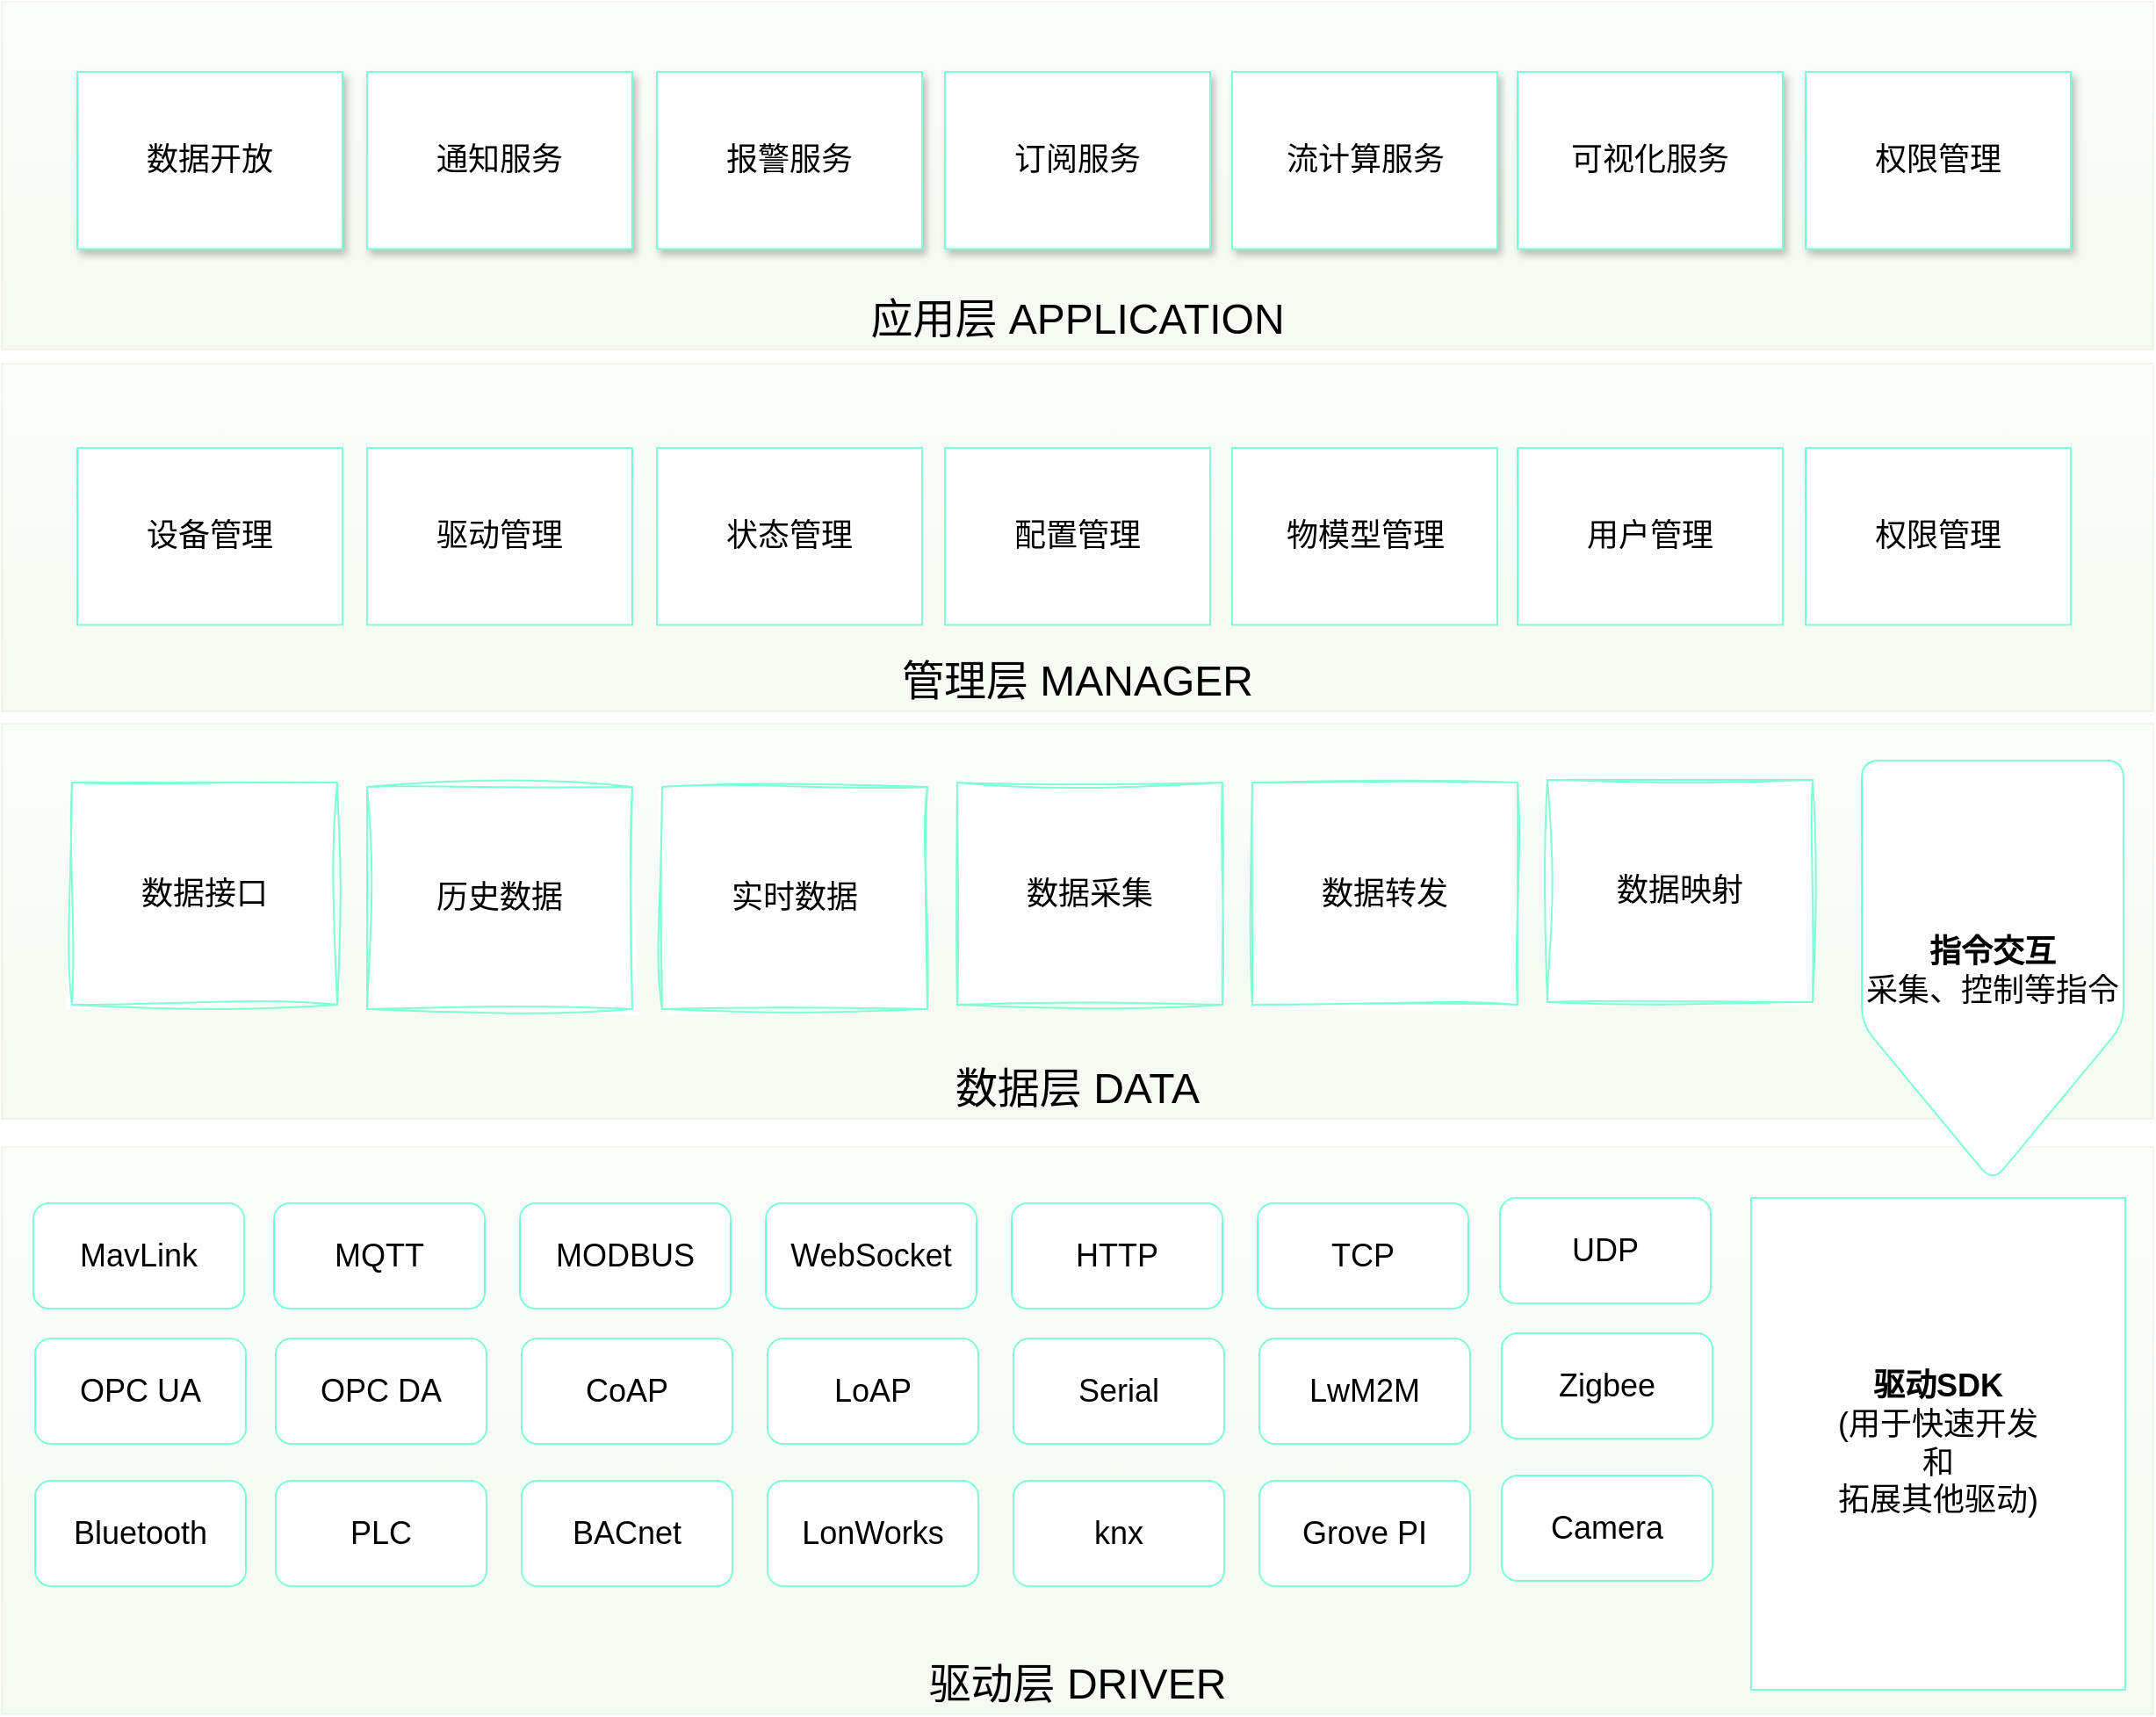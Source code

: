 <mxfile version="21.6.1" type="github">
  <diagram name="第 1 页" id="Qw-37vcta7j3B3pplBVY">
    <mxGraphModel dx="2038" dy="886" grid="0" gridSize="10" guides="1" tooltips="1" connect="1" arrows="1" fold="1" page="0" pageScale="1" pageWidth="827" pageHeight="1169" math="0" shadow="0">
      <root>
        <mxCell id="0" />
        <mxCell id="1" parent="0" />
        <mxCell id="chnZoaWAUNlyMJ2FrWk6-1" value="驱动层 DRIVER" style="rounded=0;whiteSpace=wrap;html=1;strokeColor=#82b366;verticalAlign=bottom;fontSize=24;fillColor=#d5e8d4;gradientColor=#97d077;opacity=10;" vertex="1" parent="1">
          <mxGeometry x="-169" y="867" width="1225" height="323" as="geometry" />
        </mxCell>
        <mxCell id="chnZoaWAUNlyMJ2FrWk6-2" value="MavLink" style="rounded=1;whiteSpace=wrap;html=1;fontSize=18;strokeColor=#7fffd4;" vertex="1" parent="1">
          <mxGeometry x="-151" y="899" width="120" height="60" as="geometry" />
        </mxCell>
        <mxCell id="chnZoaWAUNlyMJ2FrWk6-3" value="MQTT" style="rounded=1;whiteSpace=wrap;html=1;fontSize=18;strokeColor=#7fffd4;" vertex="1" parent="1">
          <mxGeometry x="-14" y="899" width="120" height="60" as="geometry" />
        </mxCell>
        <mxCell id="chnZoaWAUNlyMJ2FrWk6-4" value="MODBUS" style="rounded=1;whiteSpace=wrap;html=1;fontSize=18;strokeColor=#7fffd4;" vertex="1" parent="1">
          <mxGeometry x="126" y="899" width="120" height="60" as="geometry" />
        </mxCell>
        <mxCell id="chnZoaWAUNlyMJ2FrWk6-5" value="WebSocket" style="rounded=1;whiteSpace=wrap;html=1;fontSize=18;strokeColor=#7fffd4;" vertex="1" parent="1">
          <mxGeometry x="266" y="899" width="120" height="60" as="geometry" />
        </mxCell>
        <mxCell id="chnZoaWAUNlyMJ2FrWk6-6" value="HTTP" style="rounded=1;whiteSpace=wrap;html=1;fontSize=18;strokeColor=#7fffd4;" vertex="1" parent="1">
          <mxGeometry x="406" y="899" width="120" height="60" as="geometry" />
        </mxCell>
        <mxCell id="chnZoaWAUNlyMJ2FrWk6-7" value="TCP" style="rounded=1;whiteSpace=wrap;html=1;fontSize=18;strokeColor=#7fffd4;" vertex="1" parent="1">
          <mxGeometry x="546" y="899" width="120" height="60" as="geometry" />
        </mxCell>
        <mxCell id="chnZoaWAUNlyMJ2FrWk6-8" value="UDP" style="rounded=1;whiteSpace=wrap;html=1;fontSize=18;strokeColor=#7fffd4;" vertex="1" parent="1">
          <mxGeometry x="684" y="896" width="120" height="60" as="geometry" />
        </mxCell>
        <mxCell id="chnZoaWAUNlyMJ2FrWk6-9" value="&lt;b&gt;驱动SDK&lt;br&gt;&lt;/b&gt;(用于快速开发&lt;br&gt;和&lt;br&gt;拓展其他驱动)" style="rounded=0;whiteSpace=wrap;html=1;fontSize=18;strokeColor=#7fffd4;" vertex="1" parent="1">
          <mxGeometry x="827" y="896" width="213" height="280" as="geometry" />
        </mxCell>
        <mxCell id="chnZoaWAUNlyMJ2FrWk6-10" value="OPC UA" style="rounded=1;whiteSpace=wrap;html=1;fontSize=18;strokeColor=#7fffd4;" vertex="1" parent="1">
          <mxGeometry x="-150" y="976" width="120" height="60" as="geometry" />
        </mxCell>
        <mxCell id="chnZoaWAUNlyMJ2FrWk6-11" value="OPC DA" style="rounded=1;whiteSpace=wrap;html=1;fontSize=18;strokeColor=#7fffd4;" vertex="1" parent="1">
          <mxGeometry x="-13" y="976" width="120" height="60" as="geometry" />
        </mxCell>
        <mxCell id="chnZoaWAUNlyMJ2FrWk6-12" value="CoAP" style="rounded=1;whiteSpace=wrap;html=1;fontSize=18;strokeColor=#7fffd4;" vertex="1" parent="1">
          <mxGeometry x="127" y="976" width="120" height="60" as="geometry" />
        </mxCell>
        <mxCell id="chnZoaWAUNlyMJ2FrWk6-13" value="LoAP" style="rounded=1;whiteSpace=wrap;html=1;fontSize=18;strokeColor=#7fffd4;" vertex="1" parent="1">
          <mxGeometry x="267" y="976" width="120" height="60" as="geometry" />
        </mxCell>
        <mxCell id="chnZoaWAUNlyMJ2FrWk6-14" value="Serial" style="rounded=1;whiteSpace=wrap;html=1;fontSize=18;strokeColor=#7fffd4;" vertex="1" parent="1">
          <mxGeometry x="407" y="976" width="120" height="60" as="geometry" />
        </mxCell>
        <mxCell id="chnZoaWAUNlyMJ2FrWk6-15" value="LwM2M" style="rounded=1;whiteSpace=wrap;html=1;fontSize=18;strokeColor=#7fffd4;" vertex="1" parent="1">
          <mxGeometry x="547" y="976" width="120" height="60" as="geometry" />
        </mxCell>
        <mxCell id="chnZoaWAUNlyMJ2FrWk6-16" value="Zigbee" style="rounded=1;whiteSpace=wrap;html=1;fontSize=18;strokeColor=#7fffd4;" vertex="1" parent="1">
          <mxGeometry x="685" y="973" width="120" height="60" as="geometry" />
        </mxCell>
        <mxCell id="chnZoaWAUNlyMJ2FrWk6-17" value="Bluetooth" style="rounded=1;whiteSpace=wrap;html=1;fontSize=18;strokeColor=#7fffd4;" vertex="1" parent="1">
          <mxGeometry x="-150" y="1057" width="120" height="60" as="geometry" />
        </mxCell>
        <mxCell id="chnZoaWAUNlyMJ2FrWk6-18" value="PLC" style="rounded=1;whiteSpace=wrap;html=1;fontSize=18;strokeColor=#7fffd4;" vertex="1" parent="1">
          <mxGeometry x="-13" y="1057" width="120" height="60" as="geometry" />
        </mxCell>
        <mxCell id="chnZoaWAUNlyMJ2FrWk6-19" value="BACnet" style="rounded=1;whiteSpace=wrap;html=1;fontSize=18;strokeColor=#7fffd4;" vertex="1" parent="1">
          <mxGeometry x="127" y="1057" width="120" height="60" as="geometry" />
        </mxCell>
        <mxCell id="chnZoaWAUNlyMJ2FrWk6-20" value="LonWorks" style="rounded=1;whiteSpace=wrap;html=1;fontSize=18;strokeColor=#7fffd4;" vertex="1" parent="1">
          <mxGeometry x="267" y="1057" width="120" height="60" as="geometry" />
        </mxCell>
        <mxCell id="chnZoaWAUNlyMJ2FrWk6-21" value="knx" style="rounded=1;whiteSpace=wrap;html=1;fontSize=18;strokeColor=#7fffd4;" vertex="1" parent="1">
          <mxGeometry x="407" y="1057" width="120" height="60" as="geometry" />
        </mxCell>
        <mxCell id="chnZoaWAUNlyMJ2FrWk6-22" value="Grove PI" style="rounded=1;whiteSpace=wrap;html=1;fontSize=18;strokeColor=#7fffd4;" vertex="1" parent="1">
          <mxGeometry x="547" y="1057" width="120" height="60" as="geometry" />
        </mxCell>
        <mxCell id="chnZoaWAUNlyMJ2FrWk6-23" value="Camera" style="rounded=1;whiteSpace=wrap;html=1;fontSize=18;strokeColor=#7fffd4;" vertex="1" parent="1">
          <mxGeometry x="685" y="1054" width="120" height="60" as="geometry" />
        </mxCell>
        <mxCell id="chnZoaWAUNlyMJ2FrWk6-24" value="数据层 DATA" style="rounded=0;whiteSpace=wrap;html=1;strokeColor=#82b366;verticalAlign=bottom;fontSize=24;fillColor=#d5e8d4;gradientColor=#97d077;opacity=10;" vertex="1" parent="1">
          <mxGeometry x="-169" y="626" width="1225" height="225" as="geometry" />
        </mxCell>
        <mxCell id="chnZoaWAUNlyMJ2FrWk6-25" value="数据接口" style="rounded=0;whiteSpace=wrap;html=1;fontSize=18;strokeColor=#7fffd4;sketch=1;curveFitting=1;jiggle=2;" vertex="1" parent="1">
          <mxGeometry x="-129" y="659.5" width="151" height="126.5" as="geometry" />
        </mxCell>
        <mxCell id="chnZoaWAUNlyMJ2FrWk6-26" value="历史数据" style="rounded=0;whiteSpace=wrap;html=1;fontSize=18;strokeColor=#7fffd4;sketch=1;curveFitting=1;jiggle=2;" vertex="1" parent="1">
          <mxGeometry x="39" y="662" width="151" height="126.5" as="geometry" />
        </mxCell>
        <mxCell id="chnZoaWAUNlyMJ2FrWk6-27" value="实时数据" style="rounded=0;whiteSpace=wrap;html=1;fontSize=18;strokeColor=#7fffd4;sketch=1;curveFitting=1;jiggle=2;" vertex="1" parent="1">
          <mxGeometry x="207" y="662" width="151" height="126.5" as="geometry" />
        </mxCell>
        <mxCell id="chnZoaWAUNlyMJ2FrWk6-28" value="数据采集" style="rounded=0;whiteSpace=wrap;html=1;fontSize=18;strokeColor=#7fffd4;sketch=1;curveFitting=1;jiggle=2;" vertex="1" parent="1">
          <mxGeometry x="375" y="659.5" width="151" height="126.5" as="geometry" />
        </mxCell>
        <mxCell id="chnZoaWAUNlyMJ2FrWk6-29" value="数据转发" style="rounded=0;whiteSpace=wrap;html=1;fontSize=18;strokeColor=#7fffd4;sketch=1;curveFitting=1;jiggle=2;" vertex="1" parent="1">
          <mxGeometry x="543" y="659.5" width="151" height="126.5" as="geometry" />
        </mxCell>
        <mxCell id="chnZoaWAUNlyMJ2FrWk6-30" value="数据映射" style="rounded=0;whiteSpace=wrap;html=1;fontSize=18;strokeColor=#7fffd4;sketch=1;curveFitting=1;jiggle=2;" vertex="1" parent="1">
          <mxGeometry x="711" y="658" width="151" height="126.5" as="geometry" />
        </mxCell>
        <mxCell id="chnZoaWAUNlyMJ2FrWk6-31" value="&lt;b&gt;指令交互&lt;/b&gt;&lt;br&gt;采集、控制等指令" style="shape=offPageConnector;whiteSpace=wrap;html=1;fontSize=18;strokeColor=#7fffd4;rounded=1;" vertex="1" parent="1">
          <mxGeometry x="890" y="647" width="149" height="240" as="geometry" />
        </mxCell>
        <mxCell id="chnZoaWAUNlyMJ2FrWk6-32" value="管理层 MANAGER" style="rounded=0;whiteSpace=wrap;html=1;strokeColor=#82b366;verticalAlign=bottom;fontSize=24;fillColor=#d5e8d4;gradientColor=#97d077;opacity=10;" vertex="1" parent="1">
          <mxGeometry x="-169" y="421" width="1225" height="198" as="geometry" />
        </mxCell>
        <mxCell id="chnZoaWAUNlyMJ2FrWk6-33" value="设备管理" style="rounded=0;whiteSpace=wrap;html=1;fontSize=18;strokeColor=#7fffd4;shadow=0;glass=0;" vertex="1" parent="1">
          <mxGeometry x="-126" y="469" width="151" height="100.75" as="geometry" />
        </mxCell>
        <mxCell id="chnZoaWAUNlyMJ2FrWk6-34" value="驱动管理" style="rounded=0;whiteSpace=wrap;html=1;fontSize=18;strokeColor=#7fffd4;shadow=0;glass=0;" vertex="1" parent="1">
          <mxGeometry x="39" y="469" width="151" height="100.75" as="geometry" />
        </mxCell>
        <mxCell id="chnZoaWAUNlyMJ2FrWk6-35" value="状态管理" style="rounded=0;whiteSpace=wrap;html=1;fontSize=18;strokeColor=#7fffd4;shadow=0;glass=0;" vertex="1" parent="1">
          <mxGeometry x="204" y="469" width="151" height="100.75" as="geometry" />
        </mxCell>
        <mxCell id="chnZoaWAUNlyMJ2FrWk6-36" value="配置管理" style="rounded=0;whiteSpace=wrap;html=1;fontSize=18;strokeColor=#7fffd4;shadow=0;glass=0;" vertex="1" parent="1">
          <mxGeometry x="368" y="469" width="151" height="100.75" as="geometry" />
        </mxCell>
        <mxCell id="chnZoaWAUNlyMJ2FrWk6-37" value="物模型管理" style="rounded=0;whiteSpace=wrap;html=1;fontSize=18;strokeColor=#7fffd4;shadow=0;glass=0;" vertex="1" parent="1">
          <mxGeometry x="531.5" y="469" width="151" height="100.75" as="geometry" />
        </mxCell>
        <mxCell id="chnZoaWAUNlyMJ2FrWk6-38" value="用户管理" style="rounded=0;whiteSpace=wrap;html=1;fontSize=18;strokeColor=#7fffd4;shadow=0;glass=0;" vertex="1" parent="1">
          <mxGeometry x="694" y="469" width="151" height="100.75" as="geometry" />
        </mxCell>
        <mxCell id="chnZoaWAUNlyMJ2FrWk6-39" value="权限管理" style="rounded=0;whiteSpace=wrap;html=1;fontSize=18;strokeColor=#7fffd4;shadow=0;glass=0;" vertex="1" parent="1">
          <mxGeometry x="858" y="469" width="151" height="100.75" as="geometry" />
        </mxCell>
        <mxCell id="chnZoaWAUNlyMJ2FrWk6-40" value="应用层 APPLICATION" style="rounded=0;whiteSpace=wrap;html=1;strokeColor=#82b366;verticalAlign=bottom;fontSize=24;fillColor=#d5e8d4;gradientColor=#97d077;opacity=10;" vertex="1" parent="1">
          <mxGeometry x="-169" y="215" width="1225" height="198" as="geometry" />
        </mxCell>
        <mxCell id="chnZoaWAUNlyMJ2FrWk6-41" value="数据开放" style="rounded=0;whiteSpace=wrap;html=1;fontSize=18;strokeColor=#7fffd4;shadow=1;glass=0;" vertex="1" parent="1">
          <mxGeometry x="-126" y="255" width="151" height="100.75" as="geometry" />
        </mxCell>
        <mxCell id="chnZoaWAUNlyMJ2FrWk6-42" value="通知服务" style="rounded=0;whiteSpace=wrap;html=1;fontSize=18;strokeColor=#7fffd4;shadow=1;glass=0;" vertex="1" parent="1">
          <mxGeometry x="39" y="255" width="151" height="100.75" as="geometry" />
        </mxCell>
        <mxCell id="chnZoaWAUNlyMJ2FrWk6-43" value="报警服务" style="rounded=0;whiteSpace=wrap;html=1;fontSize=18;strokeColor=#7fffd4;shadow=1;glass=0;" vertex="1" parent="1">
          <mxGeometry x="204" y="255" width="151" height="100.75" as="geometry" />
        </mxCell>
        <mxCell id="chnZoaWAUNlyMJ2FrWk6-44" value="订阅服务" style="rounded=0;whiteSpace=wrap;html=1;fontSize=18;strokeColor=#7fffd4;shadow=1;glass=0;" vertex="1" parent="1">
          <mxGeometry x="368" y="255" width="151" height="100.75" as="geometry" />
        </mxCell>
        <mxCell id="chnZoaWAUNlyMJ2FrWk6-45" value="流计算服务" style="rounded=0;whiteSpace=wrap;html=1;fontSize=18;strokeColor=#7fffd4;shadow=1;glass=0;" vertex="1" parent="1">
          <mxGeometry x="531.5" y="255" width="151" height="100.75" as="geometry" />
        </mxCell>
        <mxCell id="chnZoaWAUNlyMJ2FrWk6-46" value="可视化服务" style="rounded=0;whiteSpace=wrap;html=1;fontSize=18;strokeColor=#7fffd4;shadow=1;glass=0;" vertex="1" parent="1">
          <mxGeometry x="694" y="255" width="151" height="100.75" as="geometry" />
        </mxCell>
        <mxCell id="chnZoaWAUNlyMJ2FrWk6-47" value="权限管理" style="rounded=0;whiteSpace=wrap;html=1;fontSize=18;strokeColor=#7fffd4;shadow=1;glass=0;" vertex="1" parent="1">
          <mxGeometry x="858" y="255" width="151" height="100.75" as="geometry" />
        </mxCell>
      </root>
    </mxGraphModel>
  </diagram>
</mxfile>
